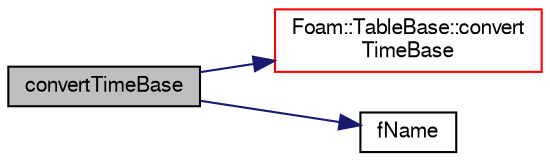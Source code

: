 digraph "convertTimeBase"
{
  bgcolor="transparent";
  edge [fontname="FreeSans",fontsize="10",labelfontname="FreeSans",labelfontsize="10"];
  node [fontname="FreeSans",fontsize="10",shape=record];
  rankdir="LR";
  Node67 [label="convertTimeBase",height=0.2,width=0.4,color="black", fillcolor="grey75", style="filled", fontcolor="black"];
  Node67 -> Node68 [color="midnightblue",fontsize="10",style="solid",fontname="FreeSans"];
  Node68 [label="Foam::TableBase::convert\lTimeBase",height=0.2,width=0.4,color="red",URL="$a27674.html#af4b04bcaf124d852d36e028312c3c9a6",tooltip="Convert time. "];
  Node67 -> Node128 [color="midnightblue",fontsize="10",style="solid",fontname="FreeSans"];
  Node128 [label="fName",height=0.2,width=0.4,color="black",URL="$a27658.html#a51933f45c1f7a1c83cd90b5ff9ce2325",tooltip="Return const access to the file name. "];
}
